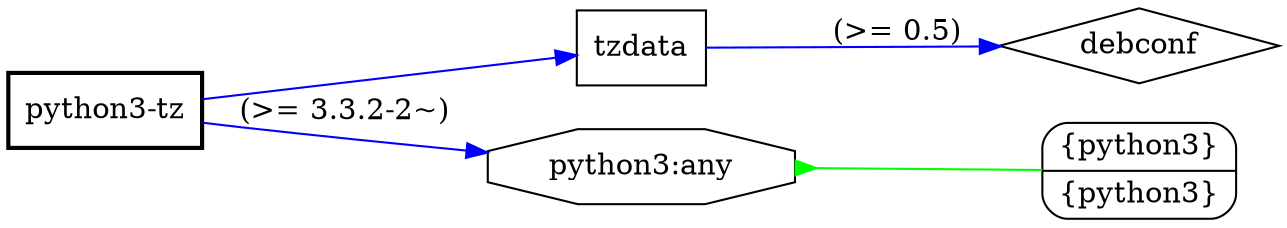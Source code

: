 digraph "python3-tz" {
	rankdir=LR;
	node [shape=box];
	"python3-tz" -> "tzdata" [color=blue];
	"tzdata" -> "debconf" [color=blue,label="(>= 0.5)"];
	"python3-tz" -> "python3:any" [color=blue,label="(>= 3.3.2-2~)"];
	"python3:any" -> virt1 [dir=back,arrowtail=inv,color=green];
	"python3:any" [shape=octagon];
	"python3-tz" [style="setlinewidth(2)"]
	virt1 [
		shape = "record"
		style = "rounded"
		label = "<python3> \{python3\} | <python3> \{python3\}"
	]
	"debconf" [shape=diamond];
}
// total size of all shown packages: 1727488
// download size of all shown packages: 23290

